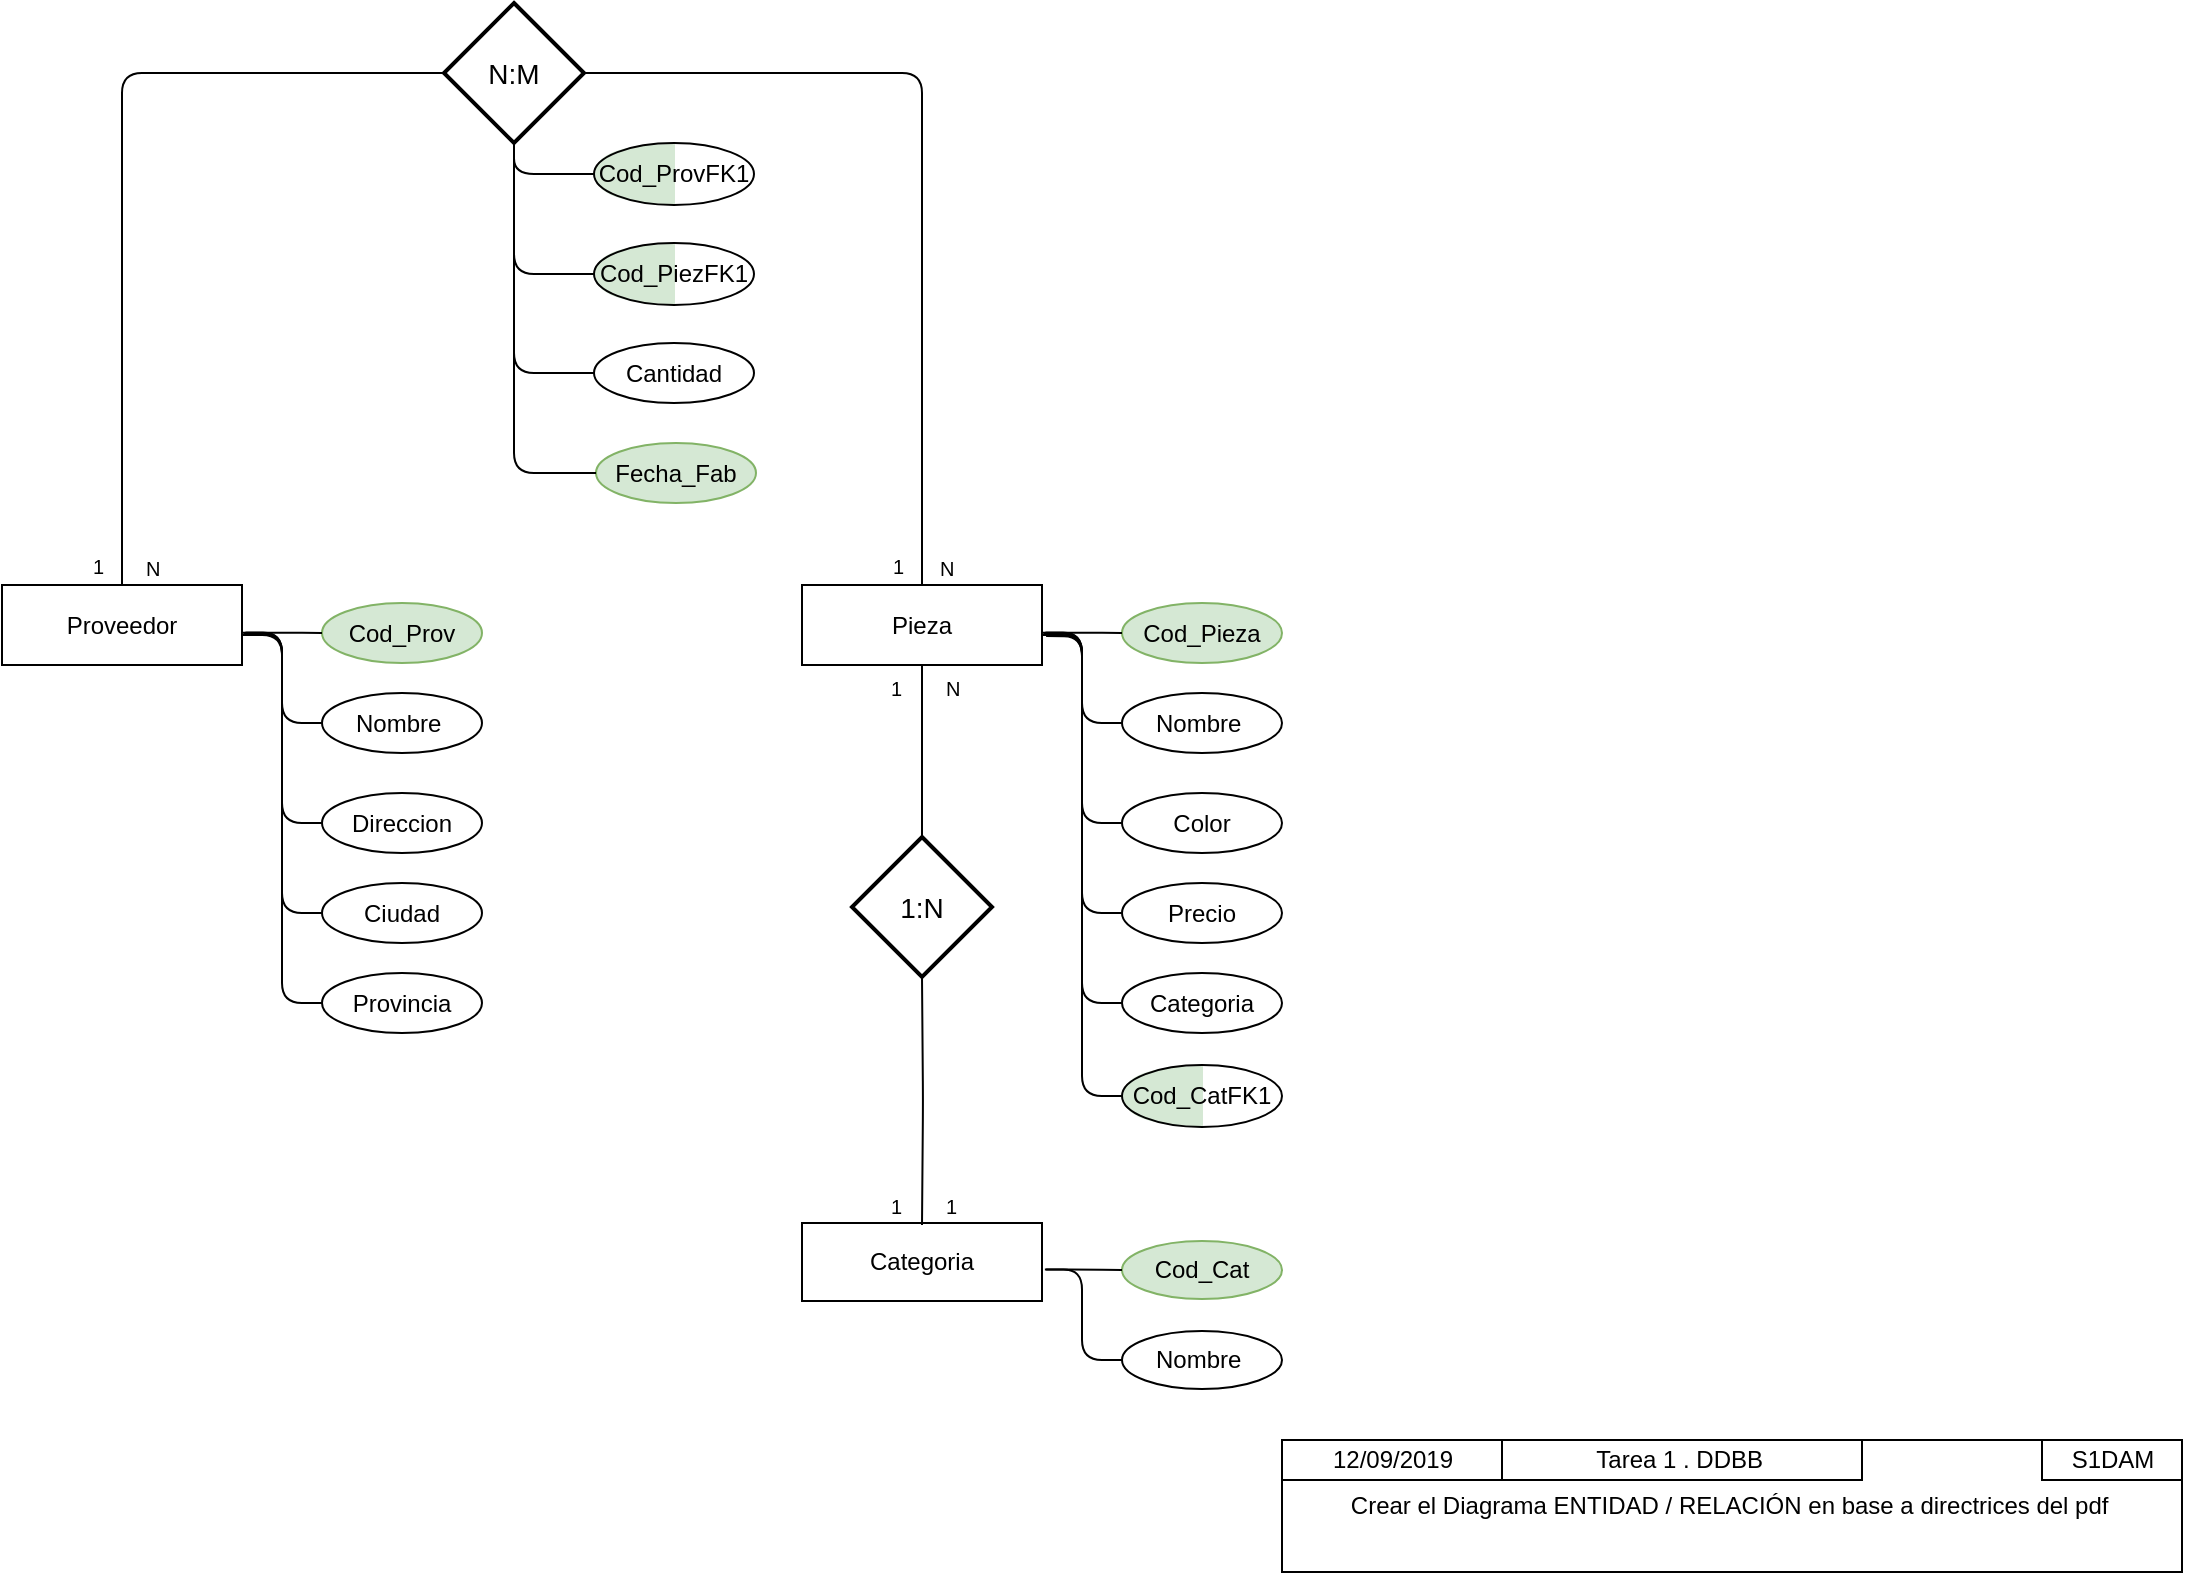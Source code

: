 <mxfile version="11.2.8" type="device" pages="1"><diagram id="jdYGU3IpR05q6EQaEXuO" name="Page-1"><mxGraphModel dx="1648" dy="1000" grid="1" gridSize="10" guides="1" tooltips="1" connect="1" arrows="1" fold="1" page="1" pageScale="1" pageWidth="1169" pageHeight="827" math="0" shadow="0"><root><mxCell id="0"/><mxCell id="1" parent="0"/><mxCell id="IAeVKy-bBvh3QUSuQKZk-1" value="Proveedor" style="rounded=0;whiteSpace=wrap;html=1;" vertex="1" parent="1"><mxGeometry x="70" y="332.5" width="120" height="40" as="geometry"/></mxCell><mxCell id="IAeVKy-bBvh3QUSuQKZk-3" value="Cod_Prov" style="ellipse;whiteSpace=wrap;html=1;fillColor=#d5e8d4;strokeColor=#82b366;" vertex="1" parent="1"><mxGeometry x="230" y="341.5" width="80" height="30" as="geometry"/></mxCell><mxCell id="IAeVKy-bBvh3QUSuQKZk-4" value="Nombre&amp;nbsp;" style="ellipse;whiteSpace=wrap;html=1;" vertex="1" parent="1"><mxGeometry x="230" y="386.5" width="80" height="30" as="geometry"/></mxCell><mxCell id="IAeVKy-bBvh3QUSuQKZk-5" value="Direccion" style="ellipse;whiteSpace=wrap;html=1;" vertex="1" parent="1"><mxGeometry x="230" y="436.5" width="80" height="30" as="geometry"/></mxCell><mxCell id="IAeVKy-bBvh3QUSuQKZk-6" value="Ciudad" style="ellipse;whiteSpace=wrap;html=1;" vertex="1" parent="1"><mxGeometry x="230" y="481.5" width="80" height="30" as="geometry"/></mxCell><mxCell id="IAeVKy-bBvh3QUSuQKZk-7" value="Provincia" style="ellipse;whiteSpace=wrap;html=1;" vertex="1" parent="1"><mxGeometry x="230" y="526.5" width="80" height="30" as="geometry"/></mxCell><mxCell id="IAeVKy-bBvh3QUSuQKZk-8" value="" style="endArrow=none;html=1;edgeStyle=orthogonalEdgeStyle;exitX=1.017;exitY=0.596;exitDx=0;exitDy=0;exitPerimeter=0;entryX=0;entryY=0.5;entryDx=0;entryDy=0;" edge="1" parent="1" source="IAeVKy-bBvh3QUSuQKZk-1" target="IAeVKy-bBvh3QUSuQKZk-3"><mxGeometry relative="1" as="geometry"><mxPoint x="70" y="572.5" as="sourcePoint"/><mxPoint x="230" y="572.5" as="targetPoint"/></mxGeometry></mxCell><mxCell id="IAeVKy-bBvh3QUSuQKZk-11" value="" style="endArrow=none;html=1;edgeStyle=orthogonalEdgeStyle;exitX=1.012;exitY=0.596;exitDx=0;exitDy=0;exitPerimeter=0;entryX=0;entryY=0.5;entryDx=0;entryDy=0;" edge="1" parent="1" source="IAeVKy-bBvh3QUSuQKZk-1" target="IAeVKy-bBvh3QUSuQKZk-4"><mxGeometry relative="1" as="geometry"><mxPoint x="80" y="492.5" as="sourcePoint"/><mxPoint x="240" y="492.5" as="targetPoint"/></mxGeometry></mxCell><mxCell id="IAeVKy-bBvh3QUSuQKZk-14" value="" style="endArrow=none;html=1;edgeStyle=orthogonalEdgeStyle;exitX=1.002;exitY=0.596;exitDx=0;exitDy=0;exitPerimeter=0;entryX=0;entryY=0.5;entryDx=0;entryDy=0;" edge="1" parent="1" source="IAeVKy-bBvh3QUSuQKZk-1" target="IAeVKy-bBvh3QUSuQKZk-5"><mxGeometry relative="1" as="geometry"><mxPoint x="90" y="502.5" as="sourcePoint"/><mxPoint x="250" y="502.5" as="targetPoint"/></mxGeometry></mxCell><mxCell id="IAeVKy-bBvh3QUSuQKZk-15" value="" style="endArrow=none;html=1;edgeStyle=orthogonalEdgeStyle;exitX=1.007;exitY=0.611;exitDx=0;exitDy=0;exitPerimeter=0;entryX=0;entryY=0.5;entryDx=0;entryDy=0;" edge="1" parent="1" source="IAeVKy-bBvh3QUSuQKZk-1" target="IAeVKy-bBvh3QUSuQKZk-6"><mxGeometry relative="1" as="geometry"><mxPoint x="100" y="512.5" as="sourcePoint"/><mxPoint x="260" y="512.5" as="targetPoint"/></mxGeometry></mxCell><mxCell id="IAeVKy-bBvh3QUSuQKZk-16" value="" style="endArrow=none;html=1;edgeStyle=orthogonalEdgeStyle;exitX=1.002;exitY=0.625;exitDx=0;exitDy=0;exitPerimeter=0;entryX=0;entryY=0.5;entryDx=0;entryDy=0;" edge="1" parent="1" source="IAeVKy-bBvh3QUSuQKZk-1" target="IAeVKy-bBvh3QUSuQKZk-7"><mxGeometry relative="1" as="geometry"><mxPoint x="110" y="522.5" as="sourcePoint"/><mxPoint x="270" y="522.5" as="targetPoint"/></mxGeometry></mxCell><mxCell id="IAeVKy-bBvh3QUSuQKZk-17" value="Pieza" style="rounded=0;whiteSpace=wrap;html=1;" vertex="1" parent="1"><mxGeometry x="470" y="332.5" width="120" height="40" as="geometry"/></mxCell><mxCell id="IAeVKy-bBvh3QUSuQKZk-18" value="Cod_Pieza" style="ellipse;whiteSpace=wrap;html=1;fillColor=#d5e8d4;strokeColor=#82b366;" vertex="1" parent="1"><mxGeometry x="630" y="341.5" width="80" height="30" as="geometry"/></mxCell><mxCell id="IAeVKy-bBvh3QUSuQKZk-19" value="Nombre&amp;nbsp;" style="ellipse;whiteSpace=wrap;html=1;" vertex="1" parent="1"><mxGeometry x="630" y="386.5" width="80" height="30" as="geometry"/></mxCell><mxCell id="IAeVKy-bBvh3QUSuQKZk-20" value="Color" style="ellipse;whiteSpace=wrap;html=1;" vertex="1" parent="1"><mxGeometry x="630" y="436.5" width="80" height="30" as="geometry"/></mxCell><mxCell id="IAeVKy-bBvh3QUSuQKZk-21" value="Precio" style="ellipse;whiteSpace=wrap;html=1;" vertex="1" parent="1"><mxGeometry x="630" y="481.5" width="80" height="30" as="geometry"/></mxCell><mxCell id="IAeVKy-bBvh3QUSuQKZk-22" value="Categoria" style="ellipse;whiteSpace=wrap;html=1;" vertex="1" parent="1"><mxGeometry x="630" y="526.5" width="80" height="30" as="geometry"/></mxCell><mxCell id="IAeVKy-bBvh3QUSuQKZk-23" value="" style="endArrow=none;html=1;edgeStyle=orthogonalEdgeStyle;exitX=1.017;exitY=0.596;exitDx=0;exitDy=0;exitPerimeter=0;entryX=0;entryY=0.5;entryDx=0;entryDy=0;" edge="1" parent="1" source="IAeVKy-bBvh3QUSuQKZk-17" target="IAeVKy-bBvh3QUSuQKZk-18"><mxGeometry relative="1" as="geometry"><mxPoint x="470" y="572.5" as="sourcePoint"/><mxPoint x="630" y="572.5" as="targetPoint"/></mxGeometry></mxCell><mxCell id="IAeVKy-bBvh3QUSuQKZk-24" value="" style="endArrow=none;html=1;edgeStyle=orthogonalEdgeStyle;exitX=1.012;exitY=0.596;exitDx=0;exitDy=0;exitPerimeter=0;entryX=0;entryY=0.5;entryDx=0;entryDy=0;" edge="1" parent="1" source="IAeVKy-bBvh3QUSuQKZk-17" target="IAeVKy-bBvh3QUSuQKZk-19"><mxGeometry relative="1" as="geometry"><mxPoint x="480" y="492.5" as="sourcePoint"/><mxPoint x="640" y="492.5" as="targetPoint"/></mxGeometry></mxCell><mxCell id="IAeVKy-bBvh3QUSuQKZk-25" value="" style="endArrow=none;html=1;edgeStyle=orthogonalEdgeStyle;exitX=1.002;exitY=0.596;exitDx=0;exitDy=0;exitPerimeter=0;entryX=0;entryY=0.5;entryDx=0;entryDy=0;" edge="1" parent="1" source="IAeVKy-bBvh3QUSuQKZk-17" target="IAeVKy-bBvh3QUSuQKZk-20"><mxGeometry relative="1" as="geometry"><mxPoint x="490" y="502.5" as="sourcePoint"/><mxPoint x="650" y="502.5" as="targetPoint"/></mxGeometry></mxCell><mxCell id="IAeVKy-bBvh3QUSuQKZk-26" value="" style="endArrow=none;html=1;edgeStyle=orthogonalEdgeStyle;exitX=1.007;exitY=0.611;exitDx=0;exitDy=0;exitPerimeter=0;entryX=0;entryY=0.5;entryDx=0;entryDy=0;" edge="1" parent="1" source="IAeVKy-bBvh3QUSuQKZk-17" target="IAeVKy-bBvh3QUSuQKZk-21"><mxGeometry relative="1" as="geometry"><mxPoint x="500" y="512.5" as="sourcePoint"/><mxPoint x="660" y="512.5" as="targetPoint"/></mxGeometry></mxCell><mxCell id="IAeVKy-bBvh3QUSuQKZk-27" value="" style="endArrow=none;html=1;edgeStyle=orthogonalEdgeStyle;exitX=1.002;exitY=0.625;exitDx=0;exitDy=0;exitPerimeter=0;entryX=0;entryY=0.5;entryDx=0;entryDy=0;" edge="1" parent="1" source="IAeVKy-bBvh3QUSuQKZk-17" target="IAeVKy-bBvh3QUSuQKZk-22"><mxGeometry relative="1" as="geometry"><mxPoint x="510" y="522.5" as="sourcePoint"/><mxPoint x="670" y="522.5" as="targetPoint"/></mxGeometry></mxCell><mxCell id="IAeVKy-bBvh3QUSuQKZk-39" value="Categoria" style="rounded=0;whiteSpace=wrap;html=1;" vertex="1" parent="1"><mxGeometry x="470" y="651.5" width="120" height="39" as="geometry"/></mxCell><mxCell id="IAeVKy-bBvh3QUSuQKZk-40" value="Cod_Cat" style="ellipse;whiteSpace=wrap;html=1;fillColor=#d5e8d4;strokeColor=#82b366;" vertex="1" parent="1"><mxGeometry x="630" y="660.5" width="80" height="29" as="geometry"/></mxCell><mxCell id="IAeVKy-bBvh3QUSuQKZk-41" value="Nombre&amp;nbsp;" style="ellipse;whiteSpace=wrap;html=1;" vertex="1" parent="1"><mxGeometry x="630" y="705.5" width="80" height="29" as="geometry"/></mxCell><mxCell id="IAeVKy-bBvh3QUSuQKZk-42" value="" style="endArrow=none;html=1;edgeStyle=orthogonalEdgeStyle;exitX=1.017;exitY=0.596;exitDx=0;exitDy=0;exitPerimeter=0;entryX=0;entryY=0.5;entryDx=0;entryDy=0;" edge="1" source="IAeVKy-bBvh3QUSuQKZk-39" target="IAeVKy-bBvh3QUSuQKZk-40" parent="1"><mxGeometry relative="1" as="geometry"><mxPoint x="470" y="891.5" as="sourcePoint"/><mxPoint x="630" y="891.5" as="targetPoint"/></mxGeometry></mxCell><mxCell id="IAeVKy-bBvh3QUSuQKZk-43" value="" style="endArrow=none;html=1;edgeStyle=orthogonalEdgeStyle;exitX=1.012;exitY=0.596;exitDx=0;exitDy=0;exitPerimeter=0;entryX=0;entryY=0.5;entryDx=0;entryDy=0;" edge="1" source="IAeVKy-bBvh3QUSuQKZk-39" target="IAeVKy-bBvh3QUSuQKZk-41" parent="1"><mxGeometry relative="1" as="geometry"><mxPoint x="480" y="811.5" as="sourcePoint"/><mxPoint x="640" y="811.5" as="targetPoint"/></mxGeometry></mxCell><mxCell id="IAeVKy-bBvh3QUSuQKZk-44" value="1:N" style="shape=rhombus;strokeWidth=2;fontSize=17;perimeter=rhombusPerimeter;whiteSpace=wrap;html=1;align=center;fontSize=14;" vertex="1" parent="1"><mxGeometry x="495" y="458.5" width="70" height="70" as="geometry"/></mxCell><mxCell id="IAeVKy-bBvh3QUSuQKZk-54" value="" style="endArrow=none;html=1;edgeStyle=orthogonalEdgeStyle;entryX=0.5;entryY=1;entryDx=0;entryDy=0;" edge="1" parent="1" target="IAeVKy-bBvh3QUSuQKZk-44"><mxGeometry relative="1" as="geometry"><mxPoint x="530" y="652.5" as="sourcePoint"/><mxPoint x="230" y="752.5" as="targetPoint"/></mxGeometry></mxCell><mxCell id="IAeVKy-bBvh3QUSuQKZk-55" value="1" style="resizable=0;html=1;align=left;verticalAlign=bottom;labelBackgroundColor=#ffffff;fontSize=10;" connectable="0" vertex="1" parent="IAeVKy-bBvh3QUSuQKZk-54"><mxGeometry x="-1" relative="1" as="geometry"><mxPoint x="10" y="-1" as="offset"/></mxGeometry></mxCell><mxCell id="IAeVKy-bBvh3QUSuQKZk-56" value="1" style="resizable=0;html=1;align=right;verticalAlign=bottom;labelBackgroundColor=#ffffff;fontSize=10;" connectable="0" vertex="1" parent="IAeVKy-bBvh3QUSuQKZk-54"><mxGeometry x="1" relative="1" as="geometry"><mxPoint x="-10" y="122.5" as="offset"/></mxGeometry></mxCell><mxCell id="IAeVKy-bBvh3QUSuQKZk-57" value="" style="endArrow=none;html=1;edgeStyle=orthogonalEdgeStyle;entryX=0.5;entryY=1;entryDx=0;entryDy=0;exitX=0.5;exitY=0;exitDx=0;exitDy=0;" edge="1" parent="1" source="IAeVKy-bBvh3QUSuQKZk-44" target="IAeVKy-bBvh3QUSuQKZk-17"><mxGeometry relative="1" as="geometry"><mxPoint x="350" y="752.5" as="sourcePoint"/><mxPoint x="510" y="752.5" as="targetPoint"/></mxGeometry></mxCell><mxCell id="IAeVKy-bBvh3QUSuQKZk-58" value="N" style="resizable=0;html=1;align=left;verticalAlign=bottom;labelBackgroundColor=#ffffff;fontSize=10;" connectable="0" vertex="1" parent="IAeVKy-bBvh3QUSuQKZk-57"><mxGeometry x="-1" relative="1" as="geometry"><mxPoint x="10" y="-66" as="offset"/></mxGeometry></mxCell><mxCell id="IAeVKy-bBvh3QUSuQKZk-59" value="1" style="resizable=0;html=1;align=right;verticalAlign=bottom;labelBackgroundColor=#ffffff;fontSize=10;" connectable="0" vertex="1" parent="IAeVKy-bBvh3QUSuQKZk-57"><mxGeometry x="1" relative="1" as="geometry"><mxPoint x="-10" y="20" as="offset"/></mxGeometry></mxCell><mxCell id="IAeVKy-bBvh3QUSuQKZk-61" value="" style="endArrow=none;html=1;edgeStyle=orthogonalEdgeStyle;exitX=1.017;exitY=0.639;exitDx=0;exitDy=0;exitPerimeter=0;entryX=0;entryY=0.5;entryDx=0;entryDy=0;" edge="1" parent="1" source="IAeVKy-bBvh3QUSuQKZk-17" target="IAeVKy-bBvh3QUSuQKZk-60"><mxGeometry relative="1" as="geometry"><mxPoint x="600.286" y="367.5" as="sourcePoint"/><mxPoint x="640.286" y="551.5" as="targetPoint"/></mxGeometry></mxCell><mxCell id="IAeVKy-bBvh3QUSuQKZk-63" value="" style="group" vertex="1" connectable="0" parent="1"><mxGeometry x="630" y="572.5" width="80" height="31" as="geometry"/></mxCell><mxCell id="IAeVKy-bBvh3QUSuQKZk-62" value="" style="shape=or;whiteSpace=wrap;html=1;strokeColor=#D5E8D4;fillColor=#D5E8D4;rotation=180;" vertex="1" parent="IAeVKy-bBvh3QUSuQKZk-63"><mxGeometry x="1" y="1" width="39" height="29" as="geometry"/></mxCell><mxCell id="IAeVKy-bBvh3QUSuQKZk-60" value="Cod_CatFK1" style="ellipse;whiteSpace=wrap;html=1;fillColor=none;gradientDirection=east;" vertex="1" parent="IAeVKy-bBvh3QUSuQKZk-63"><mxGeometry width="80" height="31" as="geometry"/></mxCell><mxCell id="IAeVKy-bBvh3QUSuQKZk-65" value="N:M" style="shape=rhombus;strokeWidth=2;fontSize=17;perimeter=rhombusPerimeter;whiteSpace=wrap;html=1;align=center;fontSize=14;" vertex="1" parent="1"><mxGeometry x="291" y="41.5" width="70" height="70" as="geometry"/></mxCell><mxCell id="IAeVKy-bBvh3QUSuQKZk-66" value="" style="endArrow=none;html=1;edgeStyle=orthogonalEdgeStyle;exitX=1;exitY=0.5;exitDx=0;exitDy=0;entryX=0.5;entryY=0;entryDx=0;entryDy=0;" edge="1" parent="1" source="IAeVKy-bBvh3QUSuQKZk-65" target="IAeVKy-bBvh3QUSuQKZk-17"><mxGeometry relative="1" as="geometry"><mxPoint x="446" y="91.5" as="sourcePoint"/><mxPoint x="606" y="91.5" as="targetPoint"/></mxGeometry></mxCell><mxCell id="IAeVKy-bBvh3QUSuQKZk-67" value="N" style="resizable=0;html=1;align=left;verticalAlign=bottom;labelBackgroundColor=#ffffff;fontSize=10;" connectable="0" vertex="1" parent="IAeVKy-bBvh3QUSuQKZk-66"><mxGeometry x="-1" relative="1" as="geometry"><mxPoint x="175.5" y="255.5" as="offset"/></mxGeometry></mxCell><mxCell id="IAeVKy-bBvh3QUSuQKZk-68" value="1" style="resizable=0;html=1;align=right;verticalAlign=bottom;labelBackgroundColor=#ffffff;fontSize=10;" connectable="0" vertex="1" parent="IAeVKy-bBvh3QUSuQKZk-66"><mxGeometry x="1" relative="1" as="geometry"><mxPoint x="-9" y="-1" as="offset"/></mxGeometry></mxCell><mxCell id="IAeVKy-bBvh3QUSuQKZk-69" value="" style="endArrow=none;html=1;edgeStyle=orthogonalEdgeStyle;entryX=0;entryY=0.5;entryDx=0;entryDy=0;exitX=0.5;exitY=0;exitDx=0;exitDy=0;" edge="1" parent="1" source="IAeVKy-bBvh3QUSuQKZk-1" target="IAeVKy-bBvh3QUSuQKZk-65"><mxGeometry relative="1" as="geometry"><mxPoint x="56" y="81.5" as="sourcePoint"/><mxPoint x="216" y="81.5" as="targetPoint"/></mxGeometry></mxCell><mxCell id="IAeVKy-bBvh3QUSuQKZk-70" value="N" style="resizable=0;html=1;align=left;verticalAlign=bottom;labelBackgroundColor=#ffffff;fontSize=10;" connectable="0" vertex="1" parent="IAeVKy-bBvh3QUSuQKZk-69"><mxGeometry x="-1" relative="1" as="geometry"><mxPoint x="10" as="offset"/></mxGeometry></mxCell><mxCell id="IAeVKy-bBvh3QUSuQKZk-71" value="1" style="resizable=0;html=1;align=right;verticalAlign=bottom;labelBackgroundColor=#ffffff;fontSize=10;" connectable="0" vertex="1" parent="IAeVKy-bBvh3QUSuQKZk-69"><mxGeometry x="1" relative="1" as="geometry"><mxPoint x="-170" y="255" as="offset"/></mxGeometry></mxCell><mxCell id="IAeVKy-bBvh3QUSuQKZk-74" value="" style="group" vertex="1" connectable="0" parent="1"><mxGeometry x="366" y="161.5" width="80" height="31" as="geometry"/></mxCell><mxCell id="IAeVKy-bBvh3QUSuQKZk-75" value="" style="shape=or;whiteSpace=wrap;html=1;strokeColor=#D5E8D4;fillColor=#D5E8D4;rotation=180;" vertex="1" parent="IAeVKy-bBvh3QUSuQKZk-74"><mxGeometry x="1" y="1" width="39" height="29" as="geometry"/></mxCell><mxCell id="IAeVKy-bBvh3QUSuQKZk-76" value="Cod_PiezFK1" style="ellipse;whiteSpace=wrap;html=1;fillColor=none;gradientDirection=east;" vertex="1" parent="IAeVKy-bBvh3QUSuQKZk-74"><mxGeometry width="80" height="31" as="geometry"/></mxCell><mxCell id="IAeVKy-bBvh3QUSuQKZk-77" value="" style="group" vertex="1" connectable="0" parent="1"><mxGeometry x="366" y="111.5" width="80" height="31" as="geometry"/></mxCell><mxCell id="IAeVKy-bBvh3QUSuQKZk-78" value="" style="shape=or;whiteSpace=wrap;html=1;strokeColor=#D5E8D4;fillColor=#D5E8D4;rotation=180;" vertex="1" parent="IAeVKy-bBvh3QUSuQKZk-77"><mxGeometry x="1" y="1" width="39" height="29" as="geometry"/></mxCell><mxCell id="IAeVKy-bBvh3QUSuQKZk-79" value="Cod_ProvFK1" style="ellipse;whiteSpace=wrap;html=1;fillColor=none;gradientDirection=east;" vertex="1" parent="IAeVKy-bBvh3QUSuQKZk-77"><mxGeometry width="80" height="31" as="geometry"/></mxCell><mxCell id="IAeVKy-bBvh3QUSuQKZk-80" value="" style="endArrow=none;html=1;edgeStyle=orthogonalEdgeStyle;entryX=0;entryY=0.5;entryDx=0;entryDy=0;exitX=0.5;exitY=1;exitDx=0;exitDy=0;" edge="1" parent="1" source="IAeVKy-bBvh3QUSuQKZk-65" target="IAeVKy-bBvh3QUSuQKZk-79"><mxGeometry relative="1" as="geometry"><mxPoint x="336" y="126.5" as="sourcePoint"/><mxPoint x="310" y="127" as="targetPoint"/></mxGeometry></mxCell><mxCell id="IAeVKy-bBvh3QUSuQKZk-83" value="" style="endArrow=none;html=1;edgeStyle=orthogonalEdgeStyle;entryX=0;entryY=0.5;entryDx=0;entryDy=0;exitX=0.5;exitY=1;exitDx=0;exitDy=0;" edge="1" parent="1" source="IAeVKy-bBvh3QUSuQKZk-65" target="IAeVKy-bBvh3QUSuQKZk-76"><mxGeometry relative="1" as="geometry"><mxPoint x="160" y="137" as="sourcePoint"/><mxPoint x="320" y="137" as="targetPoint"/></mxGeometry></mxCell><mxCell id="IAeVKy-bBvh3QUSuQKZk-86" value="Cantidad" style="ellipse;whiteSpace=wrap;html=1;" vertex="1" parent="1"><mxGeometry x="366" y="211.5" width="80" height="30" as="geometry"/></mxCell><mxCell id="IAeVKy-bBvh3QUSuQKZk-87" value="Fecha_Fab" style="ellipse;whiteSpace=wrap;html=1;fillColor=#d5e8d4;strokeColor=#82b366;" vertex="1" parent="1"><mxGeometry x="367" y="261.5" width="80" height="30" as="geometry"/></mxCell><mxCell id="IAeVKy-bBvh3QUSuQKZk-88" value="" style="endArrow=none;html=1;edgeStyle=orthogonalEdgeStyle;exitX=0.5;exitY=1;exitDx=0;exitDy=0;entryX=0;entryY=0.5;entryDx=0;entryDy=0;" edge="1" parent="1" source="IAeVKy-bBvh3QUSuQKZk-65" target="IAeVKy-bBvh3QUSuQKZk-86"><mxGeometry relative="1" as="geometry"><mxPoint x="176" y="231.5" as="sourcePoint"/><mxPoint x="336" y="231.5" as="targetPoint"/></mxGeometry></mxCell><mxCell id="IAeVKy-bBvh3QUSuQKZk-92" value="" style="endArrow=none;html=1;edgeStyle=orthogonalEdgeStyle;exitX=0.5;exitY=1;exitDx=0;exitDy=0;entryX=0;entryY=0.5;entryDx=0;entryDy=0;" edge="1" parent="1" source="IAeVKy-bBvh3QUSuQKZk-65" target="IAeVKy-bBvh3QUSuQKZk-87"><mxGeometry relative="1" as="geometry"><mxPoint x="336.167" y="121.5" as="sourcePoint"/><mxPoint x="376.167" y="236.5" as="targetPoint"/></mxGeometry></mxCell><mxCell id="IAeVKy-bBvh3QUSuQKZk-100" value="Crear el Diagrama ENTIDAD / RELACIÓN en base a directrices del pdf&amp;nbsp;" style="html=1;" vertex="1" parent="1"><mxGeometry x="710" y="760" width="450" height="66" as="geometry"/></mxCell><mxCell id="IAeVKy-bBvh3QUSuQKZk-102" value="12/09/2019" style="html=1;" vertex="1" parent="1"><mxGeometry x="710" y="760" width="110" height="20" as="geometry"/></mxCell><mxCell id="IAeVKy-bBvh3QUSuQKZk-103" value="Tarea 1 . DDBB&amp;nbsp;" style="html=1;" vertex="1" parent="1"><mxGeometry x="820" y="760" width="180" height="20" as="geometry"/></mxCell><mxCell id="IAeVKy-bBvh3QUSuQKZk-104" value="S1DAM" style="html=1;" vertex="1" parent="1"><mxGeometry x="1090" y="760" width="70" height="20" as="geometry"/></mxCell></root></mxGraphModel></diagram></mxfile>